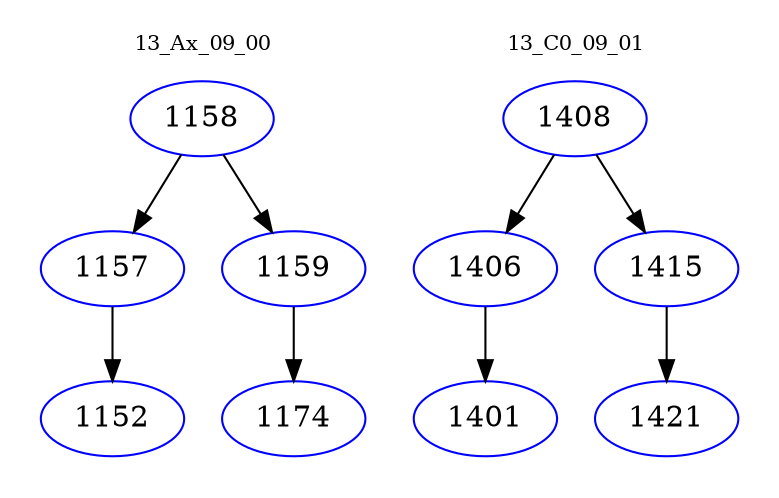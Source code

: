 digraph{
subgraph cluster_0 {
color = white
label = "13_Ax_09_00";
fontsize=10;
T0_1158 [label="1158", color="blue"]
T0_1158 -> T0_1157 [color="black"]
T0_1157 [label="1157", color="blue"]
T0_1157 -> T0_1152 [color="black"]
T0_1152 [label="1152", color="blue"]
T0_1158 -> T0_1159 [color="black"]
T0_1159 [label="1159", color="blue"]
T0_1159 -> T0_1174 [color="black"]
T0_1174 [label="1174", color="blue"]
}
subgraph cluster_1 {
color = white
label = "13_C0_09_01";
fontsize=10;
T1_1408 [label="1408", color="blue"]
T1_1408 -> T1_1406 [color="black"]
T1_1406 [label="1406", color="blue"]
T1_1406 -> T1_1401 [color="black"]
T1_1401 [label="1401", color="blue"]
T1_1408 -> T1_1415 [color="black"]
T1_1415 [label="1415", color="blue"]
T1_1415 -> T1_1421 [color="black"]
T1_1421 [label="1421", color="blue"]
}
}
